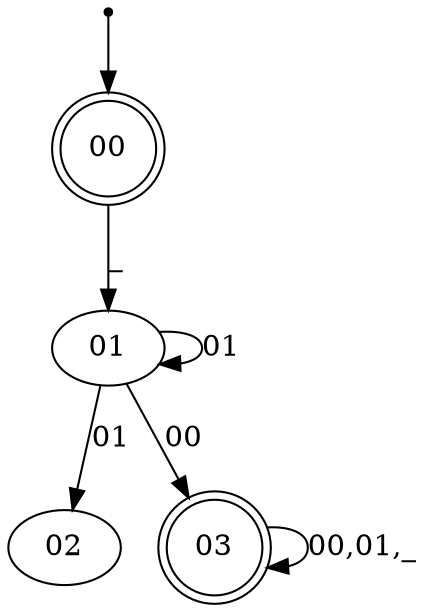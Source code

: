 digraph{
inic[shape=point];
inic->00;
00->01 [label="_"];
01->02 [label="01"];
01->01 [label="01"];
01->03 [label="00"];
03->03 [label="00,01,_"];
00[shape=doublecircle];
03[shape=doublecircle];
}